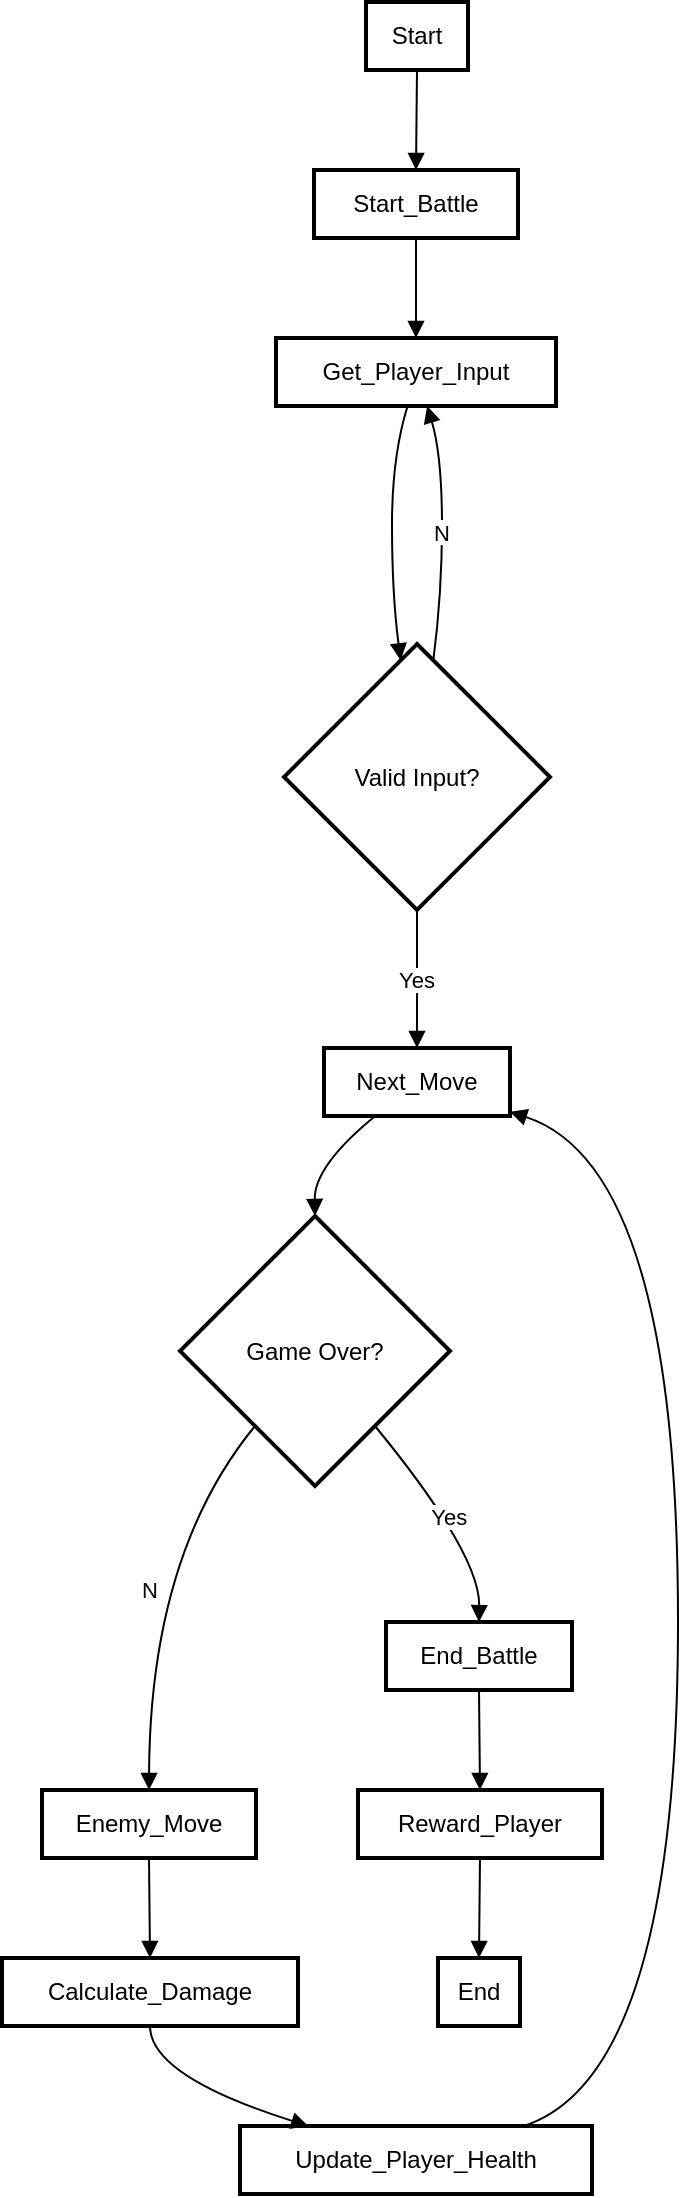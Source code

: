 <mxfile version="24.7.1" type="github">
  <diagram name="Sida-1" id="wQ4ybVP7XpNp_WXmseDd">
    <mxGraphModel>
      <root>
        <mxCell id="0" />
        <mxCell id="1" parent="0" />
        <mxCell id="2" value="Start" style="whiteSpace=wrap;strokeWidth=2;" vertex="1" parent="1">
          <mxGeometry x="182" width="51" height="34" as="geometry" />
        </mxCell>
        <mxCell id="3" value="Start_Battle" style="whiteSpace=wrap;strokeWidth=2;" vertex="1" parent="1">
          <mxGeometry x="156" y="84" width="102" height="34" as="geometry" />
        </mxCell>
        <mxCell id="4" value="Get_Player_Input" style="whiteSpace=wrap;strokeWidth=2;" vertex="1" parent="1">
          <mxGeometry x="137" y="168" width="140" height="34" as="geometry" />
        </mxCell>
        <mxCell id="5" value="Valid Input?" style="rhombus;strokeWidth=2;whiteSpace=wrap;" vertex="1" parent="1">
          <mxGeometry x="141" y="321" width="133" height="133" as="geometry" />
        </mxCell>
        <mxCell id="6" value="Next_Move" style="whiteSpace=wrap;strokeWidth=2;" vertex="1" parent="1">
          <mxGeometry x="161" y="523" width="93" height="34" as="geometry" />
        </mxCell>
        <mxCell id="7" value="Game Over?" style="rhombus;strokeWidth=2;whiteSpace=wrap;" vertex="1" parent="1">
          <mxGeometry x="89" y="607" width="135" height="135" as="geometry" />
        </mxCell>
        <mxCell id="8" value="End_Battle" style="whiteSpace=wrap;strokeWidth=2;" vertex="1" parent="1">
          <mxGeometry x="192" y="810" width="93" height="34" as="geometry" />
        </mxCell>
        <mxCell id="9" value="Enemy_Move" style="whiteSpace=wrap;strokeWidth=2;" vertex="1" parent="1">
          <mxGeometry x="20" y="894" width="107" height="34" as="geometry" />
        </mxCell>
        <mxCell id="10" value="Calculate_Damage" style="whiteSpace=wrap;strokeWidth=2;" vertex="1" parent="1">
          <mxGeometry y="978" width="148" height="34" as="geometry" />
        </mxCell>
        <mxCell id="11" value="Update_Player_Health" style="whiteSpace=wrap;strokeWidth=2;" vertex="1" parent="1">
          <mxGeometry x="119" y="1062" width="176" height="34" as="geometry" />
        </mxCell>
        <mxCell id="12" value="Reward_Player" style="whiteSpace=wrap;strokeWidth=2;" vertex="1" parent="1">
          <mxGeometry x="178" y="894" width="122" height="34" as="geometry" />
        </mxCell>
        <mxCell id="13" value="End" style="whiteSpace=wrap;strokeWidth=2;" vertex="1" parent="1">
          <mxGeometry x="218" y="978" width="41" height="34" as="geometry" />
        </mxCell>
        <mxCell id="14" value="" style="curved=1;startArrow=none;endArrow=block;exitX=0.5;exitY=1;entryX=0.5;entryY=0;" edge="1" parent="1" source="2" target="3">
          <mxGeometry relative="1" as="geometry">
            <Array as="points" />
          </mxGeometry>
        </mxCell>
        <mxCell id="15" value="" style="curved=1;startArrow=none;endArrow=block;exitX=0.5;exitY=1;entryX=0.5;entryY=0;" edge="1" parent="1" source="3" target="4">
          <mxGeometry relative="1" as="geometry">
            <Array as="points" />
          </mxGeometry>
        </mxCell>
        <mxCell id="16" value="" style="curved=1;startArrow=none;endArrow=block;exitX=0.47;exitY=1;entryX=0.43;entryY=0;" edge="1" parent="1" source="4" target="5">
          <mxGeometry relative="1" as="geometry">
            <Array as="points">
              <mxPoint x="195" y="227" />
              <mxPoint x="195" y="296" />
            </Array>
          </mxGeometry>
        </mxCell>
        <mxCell id="17" value="Yes" style="curved=1;startArrow=none;endArrow=block;exitX=0.5;exitY=1;entryX=0.5;entryY=-0.01;" edge="1" parent="1" source="5" target="6">
          <mxGeometry relative="1" as="geometry">
            <Array as="points" />
          </mxGeometry>
        </mxCell>
        <mxCell id="18" value="N" style="curved=1;startArrow=none;endArrow=block;exitX=0.57;exitY=0;entryX=0.54;entryY=1;" edge="1" parent="1" source="5" target="4">
          <mxGeometry relative="1" as="geometry">
            <Array as="points">
              <mxPoint x="220" y="296" />
              <mxPoint x="220" y="227" />
            </Array>
          </mxGeometry>
        </mxCell>
        <mxCell id="19" value="" style="curved=1;startArrow=none;endArrow=block;exitX=0.28;exitY=0.99;entryX=0.5;entryY=0;" edge="1" parent="1" source="6" target="7">
          <mxGeometry relative="1" as="geometry">
            <Array as="points">
              <mxPoint x="156" y="582" />
            </Array>
          </mxGeometry>
        </mxCell>
        <mxCell id="20" value="Yes" style="curved=1;startArrow=none;endArrow=block;exitX=0.9;exitY=1;entryX=0.5;entryY=0.01;" edge="1" parent="1" source="7" target="8">
          <mxGeometry relative="1" as="geometry">
            <Array as="points">
              <mxPoint x="239" y="776" />
            </Array>
          </mxGeometry>
        </mxCell>
        <mxCell id="21" value="N" style="curved=1;startArrow=none;endArrow=block;exitX=0.1;exitY=1;entryX=0.5;entryY=0.01;" edge="1" parent="1" source="7" target="9">
          <mxGeometry relative="1" as="geometry">
            <Array as="points">
              <mxPoint x="74" y="776" />
            </Array>
          </mxGeometry>
        </mxCell>
        <mxCell id="22" value="" style="curved=1;startArrow=none;endArrow=block;exitX=0.5;exitY=1.01;entryX=0.5;entryY=0.01;" edge="1" parent="1" source="9" target="10">
          <mxGeometry relative="1" as="geometry">
            <Array as="points" />
          </mxGeometry>
        </mxCell>
        <mxCell id="23" value="" style="curved=1;startArrow=none;endArrow=block;exitX=0.5;exitY=1.01;entryX=0.2;entryY=0.01;" edge="1" parent="1" source="10" target="11">
          <mxGeometry relative="1" as="geometry">
            <Array as="points">
              <mxPoint x="74" y="1037" />
            </Array>
          </mxGeometry>
        </mxCell>
        <mxCell id="24" value="" style="curved=1;startArrow=none;endArrow=block;exitX=0.8;exitY=0.01;entryX=1;entryY=0.94;" edge="1" parent="1" source="11" target="6">
          <mxGeometry relative="1" as="geometry">
            <Array as="points">
              <mxPoint x="338" y="1037" />
              <mxPoint x="338" y="582" />
            </Array>
          </mxGeometry>
        </mxCell>
        <mxCell id="25" value="" style="curved=1;startArrow=none;endArrow=block;exitX=0.5;exitY=1.01;entryX=0.5;entryY=0.01;" edge="1" parent="1" source="8" target="12">
          <mxGeometry relative="1" as="geometry">
            <Array as="points" />
          </mxGeometry>
        </mxCell>
        <mxCell id="26" value="" style="curved=1;startArrow=none;endArrow=block;exitX=0.5;exitY=1.01;entryX=0.5;entryY=0.01;" edge="1" parent="1" source="12" target="13">
          <mxGeometry relative="1" as="geometry">
            <Array as="points" />
          </mxGeometry>
        </mxCell>
      </root>
    </mxGraphModel>
  </diagram>
</mxfile>
